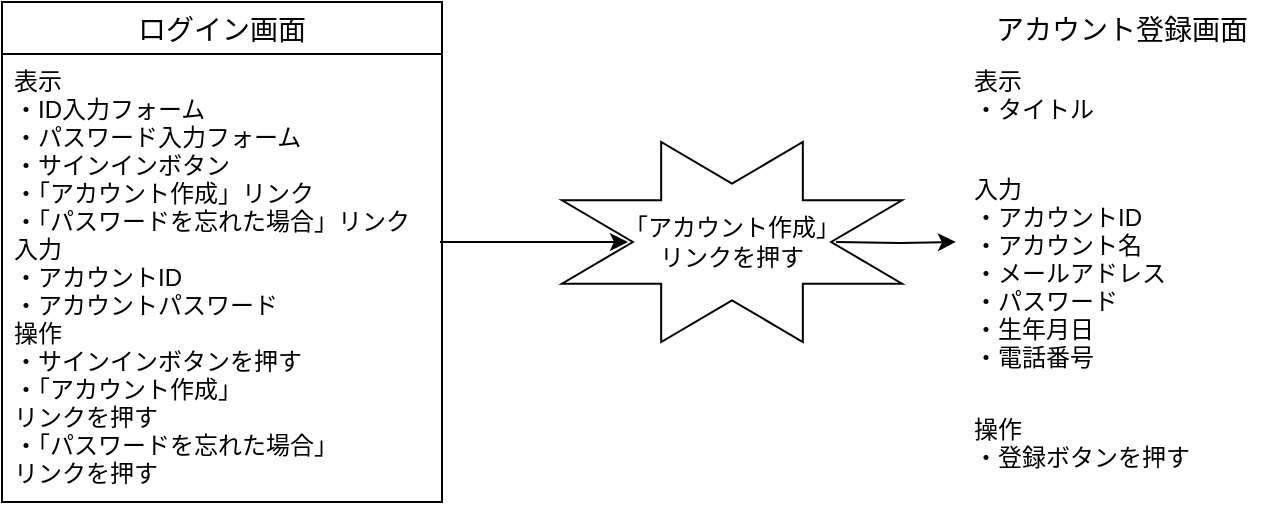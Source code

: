 <mxfile version="13.6.5">
    <diagram id="3mR3qd5HLXd8aL_vuorG" name="ページ1">
        <mxGraphModel dx="1120" dy="574" grid="1" gridSize="10" guides="1" tooltips="1" connect="1" arrows="1" fold="1" page="1" pageScale="1" pageWidth="827" pageHeight="1169" math="0" shadow="0">
            <root>
                <mxCell id="0"/>
                <mxCell id="1" parent="0"/>
                <mxCell id="2" value="ログイン画面" style="swimlane;fontStyle=0;childLayout=stackLayout;horizontal=1;startSize=26;horizontalStack=0;resizeParent=1;resizeParentMax=0;resizeLast=0;collapsible=1;marginBottom=0;align=center;fontSize=14;" parent="1" vertex="1">
                    <mxGeometry x="40" y="120" width="220" height="250" as="geometry"/>
                </mxCell>
                <mxCell id="3" value="表示&#10;・ID入力フォーム&#10;・パスワード入力フォーム&#10;・サインインボタン&#10;・「アカウント作成」リンク&#10;・「パスワードを忘れた場合」リンク&#10;入力&#10;・アカウントID&#10;・アカウントパスワード&#10;操作&#10;・サインインボタンを押す&#10;・「アカウント作成」&#10;リンクを押す&#10;・「パスワードを忘れた場合」&#10;リンクを押す" style="text;strokeColor=none;fillColor=none;spacingLeft=4;spacingRight=4;overflow=hidden;rotatable=0;points=[[0,0.5],[1,0.5]];portConstraint=eastwest;fontSize=12;" parent="2" vertex="1">
                    <mxGeometry y="26" width="220" height="224" as="geometry"/>
                </mxCell>
                <mxCell id="5" value="" style="endArrow=classic;html=1;entryX=0.194;entryY=0.5;entryDx=0;entryDy=0;entryPerimeter=0;" edge="1" parent="1" target="6">
                    <mxGeometry width="50" height="50" relative="1" as="geometry">
                        <mxPoint x="259" y="240" as="sourcePoint"/>
                        <mxPoint x="400" y="240" as="targetPoint"/>
                    </mxGeometry>
                </mxCell>
                <mxCell id="11" value="" style="edgeStyle=orthogonalEdgeStyle;rounded=0;orthogonalLoop=1;jettySize=auto;html=1;entryX=-0.019;entryY=0.333;entryDx=0;entryDy=0;entryPerimeter=0;" edge="1" parent="1" target="14">
                    <mxGeometry relative="1" as="geometry">
                        <mxPoint x="457" y="240" as="sourcePoint"/>
                        <mxPoint x="510" y="240" as="targetPoint"/>
                    </mxGeometry>
                </mxCell>
                <mxCell id="6" value="" style="verticalLabelPosition=bottom;verticalAlign=top;html=1;shape=mxgraph.basic.8_point_star" vertex="1" parent="1">
                    <mxGeometry x="320" y="190" width="170" height="100" as="geometry"/>
                </mxCell>
                <mxCell id="7" value="「アカウント作成」リンクを押す" style="text;html=1;strokeColor=none;fillColor=none;align=center;verticalAlign=middle;whiteSpace=wrap;rounded=0;" vertex="1" parent="1">
                    <mxGeometry x="350" y="230" width="110" height="20" as="geometry"/>
                </mxCell>
                <mxCell id="12" value="アカウント登録画面" style="swimlane;fontStyle=0;childLayout=stackLayout;horizontal=1;startSize=26;horizontalStack=0;resizeParent=1;resizeParentMax=0;resizeLast=0;collapsible=1;marginBottom=0;align=center;fontSize=14;strokeWidth=1;strokeColor=#FFFFFF;" vertex="1" parent="1">
                    <mxGeometry x="520" y="120" width="160" height="250" as="geometry"/>
                </mxCell>
                <mxCell id="13" value="表示&#10;・タイトル&#10;" style="text;strokeColor=none;fillColor=none;spacingLeft=4;spacingRight=4;overflow=hidden;rotatable=0;points=[[0,0.5],[1,0.5]];portConstraint=eastwest;fontSize=12;" vertex="1" parent="12">
                    <mxGeometry y="26" width="160" height="54" as="geometry"/>
                </mxCell>
                <mxCell id="14" value="入力&#10;・アカウントID&#10;・アカウント名&#10;・メールアドレス&#10;・パスワード&#10;・生年月日&#10;・電話番号&#10;&#10;" style="text;strokeColor=none;fillColor=none;spacingLeft=4;spacingRight=4;overflow=hidden;rotatable=0;points=[[0,0.5],[1,0.5]];portConstraint=eastwest;fontSize=12;" vertex="1" parent="12">
                    <mxGeometry y="80" width="160" height="120" as="geometry"/>
                </mxCell>
                <mxCell id="15" value="操作&#10;・登録ボタンを押す&#10;" style="text;strokeColor=none;fillColor=none;spacingLeft=4;spacingRight=4;overflow=hidden;rotatable=0;points=[[0,0.5],[1,0.5]];portConstraint=eastwest;fontSize=12;" vertex="1" parent="12">
                    <mxGeometry y="200" width="160" height="50" as="geometry"/>
                </mxCell>
            </root>
        </mxGraphModel>
    </diagram>
</mxfile>